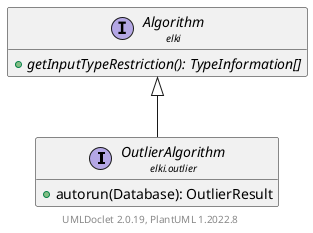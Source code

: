 @startuml
    remove .*\.(Instance|Par|Parameterizer|Factory)$
    set namespaceSeparator none
    hide empty fields
    hide empty methods

    interface "<size:14>OutlierAlgorithm\n<size:10>elki.outlier" as elki.outlier.OutlierAlgorithm [[OutlierAlgorithm.html]] {
        +autorun(Database): OutlierResult
    }

    interface "<size:14>Algorithm\n<size:10>elki" as elki.Algorithm [[../Algorithm.html]] {
        {abstract} +getInputTypeRestriction(): TypeInformation[]
    }

    elki.Algorithm <|-- elki.outlier.OutlierAlgorithm

    center footer UMLDoclet 2.0.19, PlantUML 1.2022.8
@enduml
